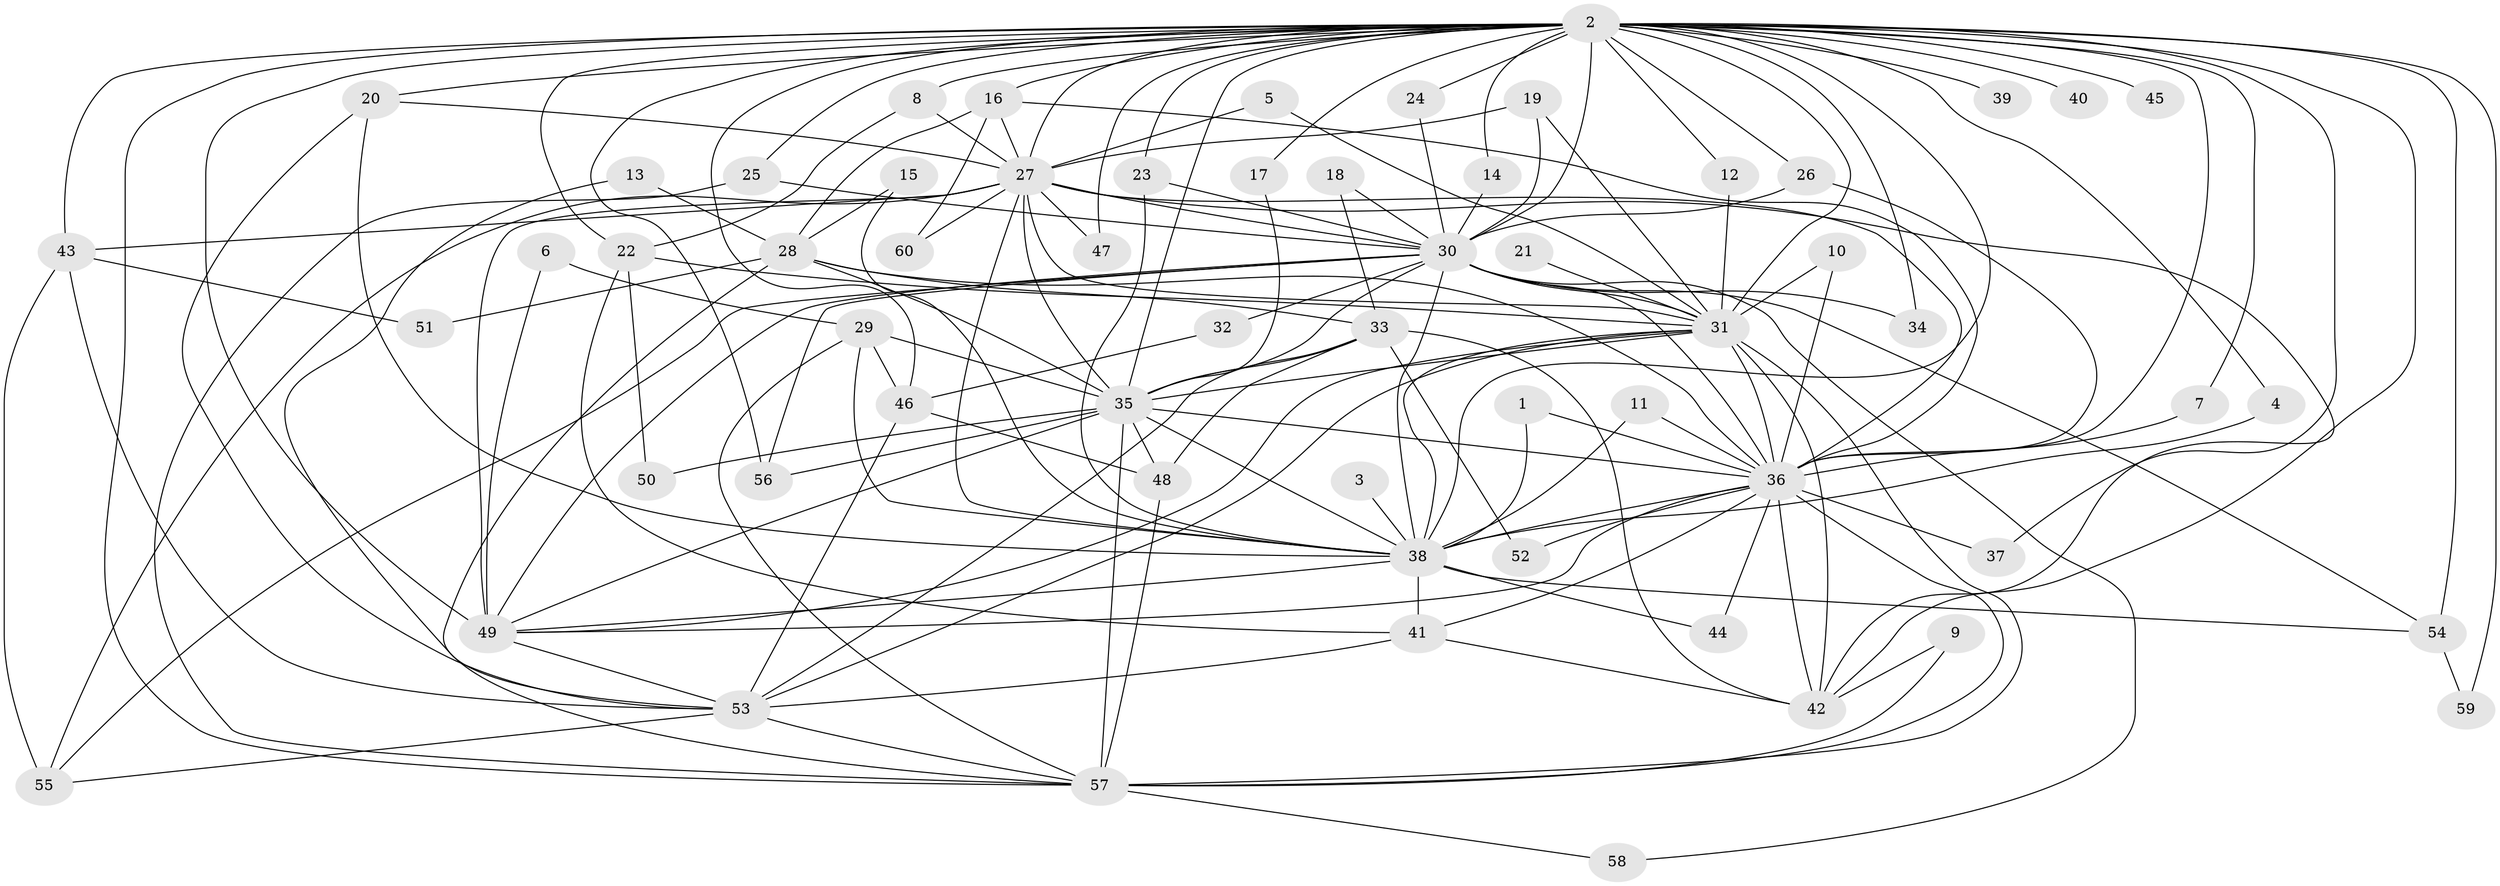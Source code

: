 // original degree distribution, {31: 0.008333333333333333, 17: 0.008333333333333333, 12: 0.008333333333333333, 26: 0.008333333333333333, 21: 0.008333333333333333, 23: 0.008333333333333333, 22: 0.016666666666666666, 16: 0.008333333333333333, 25: 0.008333333333333333, 3: 0.16666666666666666, 2: 0.575, 4: 0.075, 8: 0.025, 10: 0.016666666666666666, 5: 0.041666666666666664, 6: 0.016666666666666666}
// Generated by graph-tools (version 1.1) at 2025/25/03/09/25 03:25:38]
// undirected, 60 vertices, 156 edges
graph export_dot {
graph [start="1"]
  node [color=gray90,style=filled];
  1;
  2;
  3;
  4;
  5;
  6;
  7;
  8;
  9;
  10;
  11;
  12;
  13;
  14;
  15;
  16;
  17;
  18;
  19;
  20;
  21;
  22;
  23;
  24;
  25;
  26;
  27;
  28;
  29;
  30;
  31;
  32;
  33;
  34;
  35;
  36;
  37;
  38;
  39;
  40;
  41;
  42;
  43;
  44;
  45;
  46;
  47;
  48;
  49;
  50;
  51;
  52;
  53;
  54;
  55;
  56;
  57;
  58;
  59;
  60;
  1 -- 36 [weight=1.0];
  1 -- 38 [weight=1.0];
  2 -- 4 [weight=1.0];
  2 -- 7 [weight=1.0];
  2 -- 8 [weight=2.0];
  2 -- 12 [weight=1.0];
  2 -- 14 [weight=1.0];
  2 -- 16 [weight=1.0];
  2 -- 17 [weight=1.0];
  2 -- 20 [weight=1.0];
  2 -- 22 [weight=1.0];
  2 -- 23 [weight=1.0];
  2 -- 24 [weight=2.0];
  2 -- 25 [weight=1.0];
  2 -- 26 [weight=2.0];
  2 -- 27 [weight=4.0];
  2 -- 30 [weight=5.0];
  2 -- 31 [weight=3.0];
  2 -- 34 [weight=1.0];
  2 -- 35 [weight=3.0];
  2 -- 36 [weight=3.0];
  2 -- 37 [weight=1.0];
  2 -- 38 [weight=3.0];
  2 -- 39 [weight=2.0];
  2 -- 40 [weight=1.0];
  2 -- 42 [weight=1.0];
  2 -- 43 [weight=1.0];
  2 -- 45 [weight=2.0];
  2 -- 46 [weight=1.0];
  2 -- 47 [weight=1.0];
  2 -- 49 [weight=5.0];
  2 -- 54 [weight=2.0];
  2 -- 56 [weight=1.0];
  2 -- 57 [weight=1.0];
  2 -- 59 [weight=1.0];
  3 -- 38 [weight=1.0];
  4 -- 38 [weight=1.0];
  5 -- 27 [weight=1.0];
  5 -- 31 [weight=1.0];
  6 -- 29 [weight=1.0];
  6 -- 49 [weight=1.0];
  7 -- 36 [weight=1.0];
  8 -- 22 [weight=1.0];
  8 -- 27 [weight=1.0];
  9 -- 42 [weight=1.0];
  9 -- 57 [weight=1.0];
  10 -- 31 [weight=1.0];
  10 -- 36 [weight=1.0];
  11 -- 36 [weight=1.0];
  11 -- 38 [weight=1.0];
  12 -- 31 [weight=1.0];
  13 -- 28 [weight=1.0];
  13 -- 57 [weight=1.0];
  14 -- 30 [weight=1.0];
  15 -- 28 [weight=1.0];
  15 -- 38 [weight=1.0];
  16 -- 27 [weight=1.0];
  16 -- 28 [weight=1.0];
  16 -- 36 [weight=1.0];
  16 -- 60 [weight=1.0];
  17 -- 35 [weight=1.0];
  18 -- 30 [weight=1.0];
  18 -- 33 [weight=1.0];
  19 -- 27 [weight=1.0];
  19 -- 30 [weight=1.0];
  19 -- 31 [weight=1.0];
  20 -- 27 [weight=1.0];
  20 -- 38 [weight=1.0];
  20 -- 53 [weight=1.0];
  21 -- 31 [weight=1.0];
  22 -- 31 [weight=1.0];
  22 -- 41 [weight=1.0];
  22 -- 50 [weight=1.0];
  23 -- 30 [weight=1.0];
  23 -- 38 [weight=1.0];
  24 -- 30 [weight=1.0];
  25 -- 30 [weight=1.0];
  25 -- 57 [weight=1.0];
  26 -- 30 [weight=1.0];
  26 -- 36 [weight=1.0];
  27 -- 30 [weight=1.0];
  27 -- 31 [weight=1.0];
  27 -- 35 [weight=2.0];
  27 -- 36 [weight=1.0];
  27 -- 38 [weight=1.0];
  27 -- 42 [weight=2.0];
  27 -- 43 [weight=1.0];
  27 -- 47 [weight=1.0];
  27 -- 49 [weight=1.0];
  27 -- 55 [weight=1.0];
  27 -- 60 [weight=1.0];
  28 -- 33 [weight=1.0];
  28 -- 35 [weight=1.0];
  28 -- 36 [weight=1.0];
  28 -- 51 [weight=1.0];
  28 -- 53 [weight=1.0];
  29 -- 35 [weight=1.0];
  29 -- 38 [weight=1.0];
  29 -- 46 [weight=1.0];
  29 -- 57 [weight=2.0];
  30 -- 31 [weight=1.0];
  30 -- 32 [weight=1.0];
  30 -- 34 [weight=1.0];
  30 -- 35 [weight=1.0];
  30 -- 36 [weight=2.0];
  30 -- 38 [weight=2.0];
  30 -- 49 [weight=1.0];
  30 -- 54 [weight=1.0];
  30 -- 55 [weight=1.0];
  30 -- 56 [weight=1.0];
  30 -- 58 [weight=1.0];
  31 -- 35 [weight=1.0];
  31 -- 36 [weight=1.0];
  31 -- 38 [weight=1.0];
  31 -- 42 [weight=1.0];
  31 -- 49 [weight=1.0];
  31 -- 53 [weight=2.0];
  31 -- 57 [weight=2.0];
  32 -- 46 [weight=1.0];
  33 -- 35 [weight=2.0];
  33 -- 42 [weight=1.0];
  33 -- 48 [weight=1.0];
  33 -- 52 [weight=1.0];
  33 -- 53 [weight=1.0];
  35 -- 36 [weight=1.0];
  35 -- 38 [weight=2.0];
  35 -- 48 [weight=1.0];
  35 -- 49 [weight=1.0];
  35 -- 50 [weight=1.0];
  35 -- 56 [weight=1.0];
  35 -- 57 [weight=1.0];
  36 -- 37 [weight=1.0];
  36 -- 38 [weight=1.0];
  36 -- 41 [weight=1.0];
  36 -- 42 [weight=2.0];
  36 -- 44 [weight=2.0];
  36 -- 49 [weight=1.0];
  36 -- 52 [weight=1.0];
  36 -- 57 [weight=1.0];
  38 -- 41 [weight=3.0];
  38 -- 44 [weight=1.0];
  38 -- 49 [weight=2.0];
  38 -- 54 [weight=1.0];
  41 -- 42 [weight=1.0];
  41 -- 53 [weight=1.0];
  43 -- 51 [weight=1.0];
  43 -- 53 [weight=1.0];
  43 -- 55 [weight=2.0];
  46 -- 48 [weight=1.0];
  46 -- 53 [weight=1.0];
  48 -- 57 [weight=1.0];
  49 -- 53 [weight=1.0];
  53 -- 55 [weight=1.0];
  53 -- 57 [weight=1.0];
  54 -- 59 [weight=1.0];
  57 -- 58 [weight=1.0];
}
